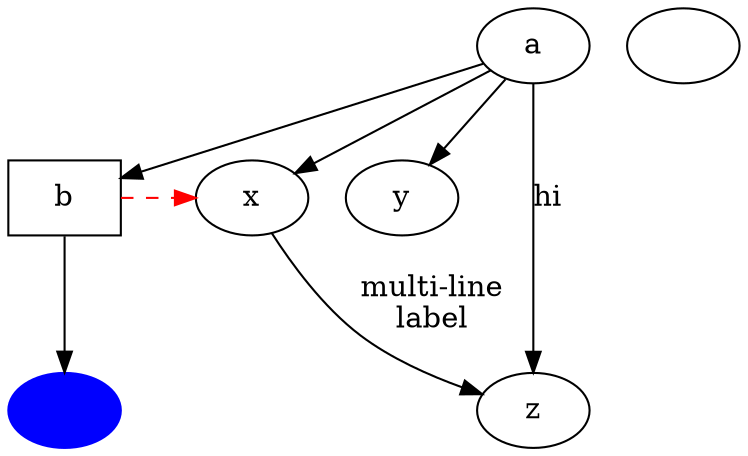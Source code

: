 digraph test0 {
       a -> b -> c;
       a -> {x y};
       b [shape=box]󠁬;
       c [label="hello\nworld",color=blue,fontsize=340282366920938463463374607431768211433,
            fontname="Palatino-Italic",fontcolor=red,style=filled];
       a -> z [label="hi", weight=100];
       x -> z [label="multi-line\nlabel"];
       edge [style=dashed,color=red];
       b -> x;
       {rank=same; b x}
}

